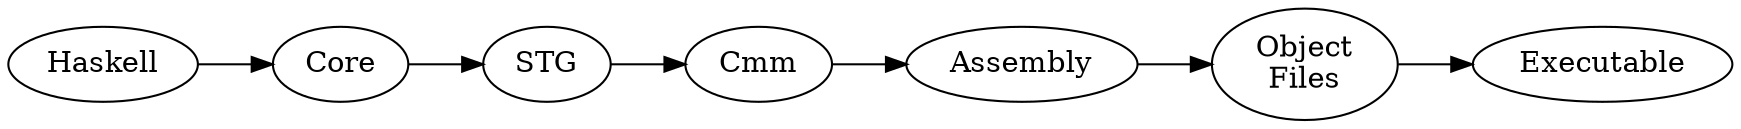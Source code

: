 digraph G {
  OFiles [ label="Object\nFiles" ]
  Haskell->Core
  Core->STG
  STG->Cmm
  Cmm->Assembly
  Assembly->OFiles
  OFiles->Executable
  rankdir="LR"
}
